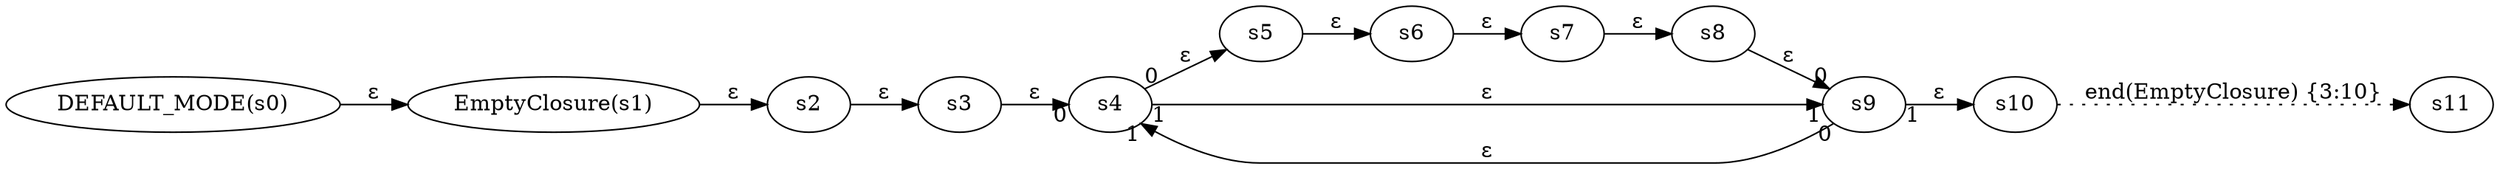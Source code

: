 digraph ATN {
  rankdir=LR;

  "DEFAULT_MODE(s0)" -> "EmptyClosure(s1)" [label=ε]
  "EmptyClosure(s1)" -> s2 [label=ε]
  s2 -> s3 [label=ε]
  s3 -> s4 [label=ε headlabel=0]
  s4 -> s5 [label=ε taillabel=0]
  s5 -> s6 [label=ε]
  s6 -> s7 [label=ε]
  s7 -> s8 [label=ε]
  s8 -> s9 [label=ε headlabel=0]
  s9 -> s4 [label=ε taillabel=0 headlabel=1]
  s9 -> s10 [label=ε taillabel=1]
  s10 -> s11 [label="end(EmptyClosure) {3:10}" style=dotted]
  s4 -> s9 [label=ε taillabel=1 headlabel=1]
}